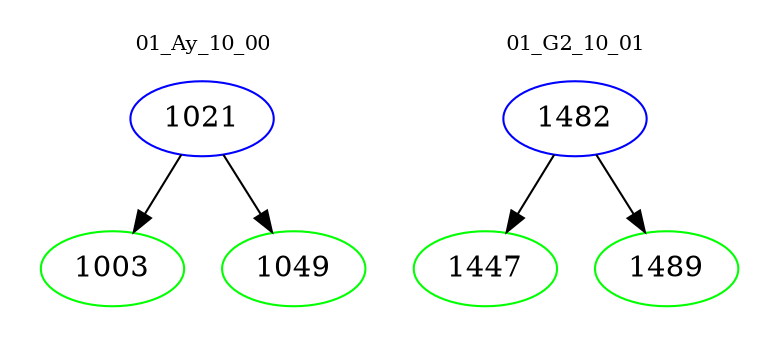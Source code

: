 digraph{
subgraph cluster_0 {
color = white
label = "01_Ay_10_00";
fontsize=10;
T0_1021 [label="1021", color="blue"]
T0_1021 -> T0_1003 [color="black"]
T0_1003 [label="1003", color="green"]
T0_1021 -> T0_1049 [color="black"]
T0_1049 [label="1049", color="green"]
}
subgraph cluster_1 {
color = white
label = "01_G2_10_01";
fontsize=10;
T1_1482 [label="1482", color="blue"]
T1_1482 -> T1_1447 [color="black"]
T1_1447 [label="1447", color="green"]
T1_1482 -> T1_1489 [color="black"]
T1_1489 [label="1489", color="green"]
}
}
